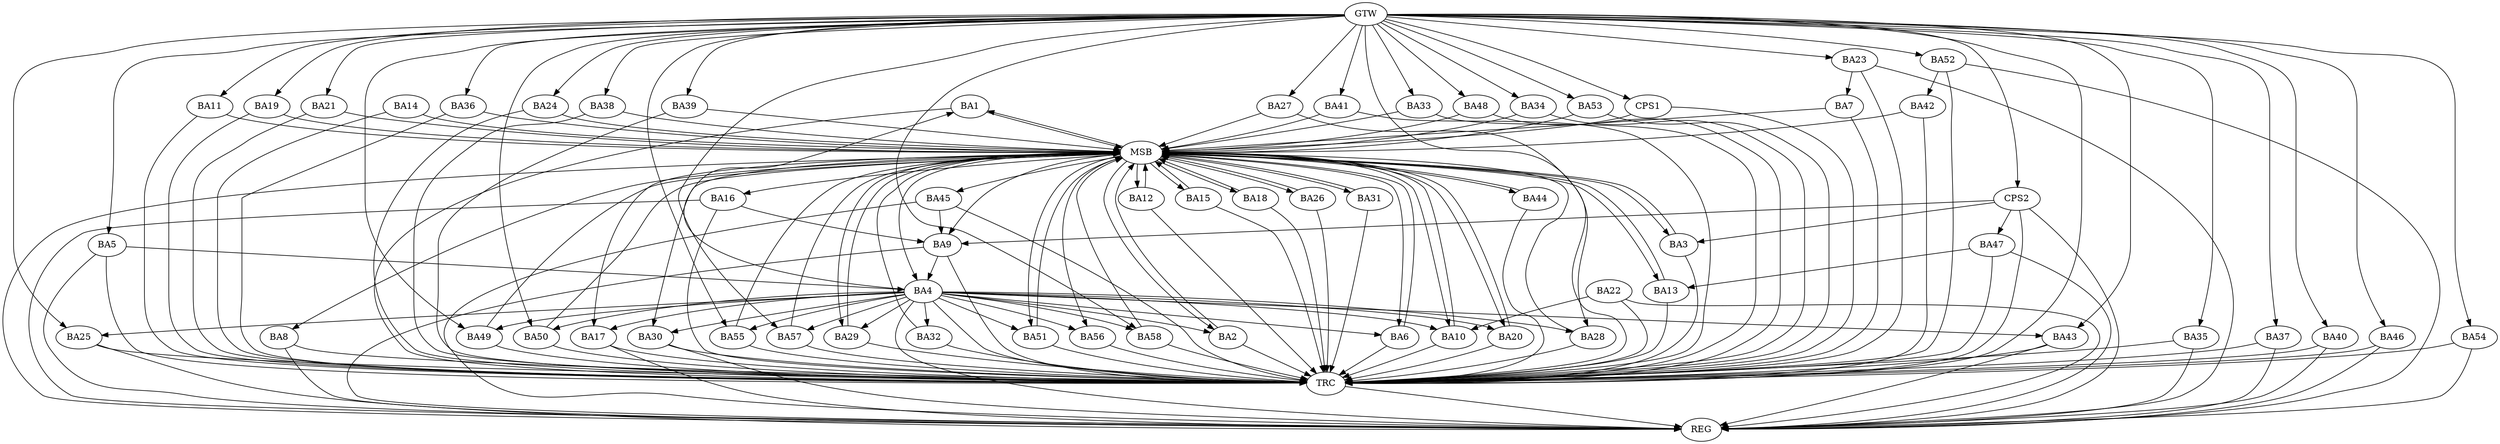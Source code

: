 strict digraph G {
  BA1 [ label="BA1" ];
  BA2 [ label="BA2" ];
  BA3 [ label="BA3" ];
  BA4 [ label="BA4" ];
  BA5 [ label="BA5" ];
  BA6 [ label="BA6" ];
  BA7 [ label="BA7" ];
  BA8 [ label="BA8" ];
  BA9 [ label="BA9" ];
  BA10 [ label="BA10" ];
  BA11 [ label="BA11" ];
  BA12 [ label="BA12" ];
  BA13 [ label="BA13" ];
  BA14 [ label="BA14" ];
  BA15 [ label="BA15" ];
  BA16 [ label="BA16" ];
  BA17 [ label="BA17" ];
  BA18 [ label="BA18" ];
  BA19 [ label="BA19" ];
  BA20 [ label="BA20" ];
  BA21 [ label="BA21" ];
  BA22 [ label="BA22" ];
  BA23 [ label="BA23" ];
  BA24 [ label="BA24" ];
  BA25 [ label="BA25" ];
  BA26 [ label="BA26" ];
  BA27 [ label="BA27" ];
  BA28 [ label="BA28" ];
  BA29 [ label="BA29" ];
  BA30 [ label="BA30" ];
  BA31 [ label="BA31" ];
  BA32 [ label="BA32" ];
  BA33 [ label="BA33" ];
  BA34 [ label="BA34" ];
  BA35 [ label="BA35" ];
  BA36 [ label="BA36" ];
  BA37 [ label="BA37" ];
  BA38 [ label="BA38" ];
  BA39 [ label="BA39" ];
  BA40 [ label="BA40" ];
  BA41 [ label="BA41" ];
  BA42 [ label="BA42" ];
  BA43 [ label="BA43" ];
  BA44 [ label="BA44" ];
  BA45 [ label="BA45" ];
  BA46 [ label="BA46" ];
  BA47 [ label="BA47" ];
  BA48 [ label="BA48" ];
  BA49 [ label="BA49" ];
  BA50 [ label="BA50" ];
  BA51 [ label="BA51" ];
  BA52 [ label="BA52" ];
  BA53 [ label="BA53" ];
  BA54 [ label="BA54" ];
  BA55 [ label="BA55" ];
  BA56 [ label="BA56" ];
  BA57 [ label="BA57" ];
  BA58 [ label="BA58" ];
  CPS1 [ label="CPS1" ];
  CPS2 [ label="CPS2" ];
  GTW [ label="GTW" ];
  REG [ label="REG" ];
  MSB [ label="MSB" ];
  TRC [ label="TRC" ];
  BA4 -> BA2;
  BA5 -> BA4;
  BA9 -> BA4;
  BA16 -> BA9;
  BA22 -> BA10;
  BA23 -> BA7;
  BA45 -> BA9;
  BA47 -> BA13;
  BA52 -> BA42;
  CPS2 -> BA47;
  CPS2 -> BA9;
  CPS2 -> BA3;
  GTW -> BA5;
  GTW -> BA11;
  GTW -> BA19;
  GTW -> BA21;
  GTW -> BA23;
  GTW -> BA24;
  GTW -> BA25;
  GTW -> BA27;
  GTW -> BA28;
  GTW -> BA33;
  GTW -> BA34;
  GTW -> BA35;
  GTW -> BA36;
  GTW -> BA37;
  GTW -> BA38;
  GTW -> BA39;
  GTW -> BA40;
  GTW -> BA41;
  GTW -> BA43;
  GTW -> BA46;
  GTW -> BA48;
  GTW -> BA49;
  GTW -> BA50;
  GTW -> BA52;
  GTW -> BA53;
  GTW -> BA54;
  GTW -> BA55;
  GTW -> BA57;
  GTW -> BA58;
  GTW -> CPS1;
  GTW -> CPS2;
  BA4 -> REG;
  BA5 -> REG;
  BA8 -> REG;
  BA9 -> REG;
  BA16 -> REG;
  BA17 -> REG;
  BA22 -> REG;
  BA23 -> REG;
  BA25 -> REG;
  BA30 -> REG;
  BA35 -> REG;
  BA37 -> REG;
  BA40 -> REG;
  BA43 -> REG;
  BA45 -> REG;
  BA46 -> REG;
  BA47 -> REG;
  BA52 -> REG;
  BA54 -> REG;
  CPS2 -> REG;
  BA1 -> MSB;
  MSB -> BA2;
  MSB -> REG;
  BA2 -> MSB;
  MSB -> BA1;
  BA3 -> MSB;
  BA6 -> MSB;
  MSB -> BA3;
  BA7 -> MSB;
  MSB -> BA4;
  BA10 -> MSB;
  BA11 -> MSB;
  BA12 -> MSB;
  BA13 -> MSB;
  MSB -> BA6;
  BA14 -> MSB;
  BA15 -> MSB;
  BA18 -> MSB;
  MSB -> BA9;
  BA19 -> MSB;
  BA20 -> MSB;
  BA21 -> MSB;
  BA24 -> MSB;
  BA26 -> MSB;
  MSB -> BA8;
  BA27 -> MSB;
  MSB -> BA26;
  BA28 -> MSB;
  MSB -> BA16;
  BA29 -> MSB;
  BA31 -> MSB;
  MSB -> BA15;
  BA32 -> MSB;
  BA33 -> MSB;
  BA34 -> MSB;
  BA36 -> MSB;
  BA38 -> MSB;
  MSB -> BA17;
  BA39 -> MSB;
  MSB -> BA10;
  BA41 -> MSB;
  BA42 -> MSB;
  MSB -> BA12;
  BA44 -> MSB;
  BA48 -> MSB;
  BA49 -> MSB;
  BA50 -> MSB;
  MSB -> BA13;
  BA51 -> MSB;
  MSB -> BA29;
  BA53 -> MSB;
  BA55 -> MSB;
  BA57 -> MSB;
  BA58 -> MSB;
  MSB -> BA18;
  CPS1 -> MSB;
  MSB -> BA45;
  MSB -> BA51;
  MSB -> BA56;
  MSB -> BA44;
  MSB -> BA31;
  MSB -> BA30;
  MSB -> BA20;
  BA1 -> TRC;
  BA2 -> TRC;
  BA3 -> TRC;
  BA4 -> TRC;
  BA5 -> TRC;
  BA6 -> TRC;
  BA7 -> TRC;
  BA8 -> TRC;
  BA9 -> TRC;
  BA10 -> TRC;
  BA11 -> TRC;
  BA12 -> TRC;
  BA13 -> TRC;
  BA14 -> TRC;
  BA15 -> TRC;
  BA16 -> TRC;
  BA17 -> TRC;
  BA18 -> TRC;
  BA19 -> TRC;
  BA20 -> TRC;
  BA21 -> TRC;
  BA22 -> TRC;
  BA23 -> TRC;
  BA24 -> TRC;
  BA25 -> TRC;
  BA26 -> TRC;
  BA27 -> TRC;
  BA28 -> TRC;
  BA29 -> TRC;
  BA30 -> TRC;
  BA31 -> TRC;
  BA32 -> TRC;
  BA33 -> TRC;
  BA34 -> TRC;
  BA35 -> TRC;
  BA36 -> TRC;
  BA37 -> TRC;
  BA38 -> TRC;
  BA39 -> TRC;
  BA40 -> TRC;
  BA41 -> TRC;
  BA42 -> TRC;
  BA43 -> TRC;
  BA44 -> TRC;
  BA45 -> TRC;
  BA46 -> TRC;
  BA47 -> TRC;
  BA48 -> TRC;
  BA49 -> TRC;
  BA50 -> TRC;
  BA51 -> TRC;
  BA52 -> TRC;
  BA53 -> TRC;
  BA54 -> TRC;
  BA55 -> TRC;
  BA56 -> TRC;
  BA57 -> TRC;
  BA58 -> TRC;
  CPS1 -> TRC;
  CPS2 -> TRC;
  GTW -> TRC;
  TRC -> REG;
  BA4 -> BA30;
  BA4 -> BA50;
  BA4 -> BA6;
  BA4 -> BA43;
  BA4 -> BA25;
  BA4 -> BA58;
  BA4 -> BA55;
  BA4 -> BA28;
  BA4 -> BA20;
  BA4 -> BA51;
  BA4 -> BA57;
  BA4 -> BA17;
  BA4 -> BA49;
  BA4 -> BA32;
  BA4 -> BA29;
  BA4 -> BA56;
  BA4 -> BA1;
  BA4 -> BA10;
}
